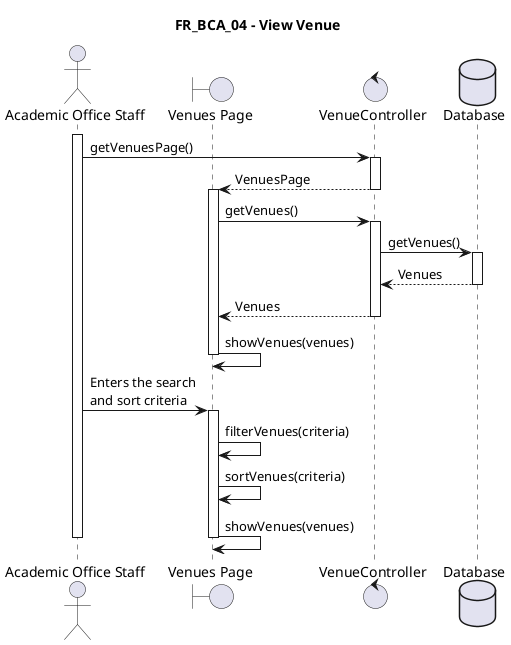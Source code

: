@startuml FR_BCA_04
title FR_BCA_04 - View Venue
skinparam maxMessageSize 125

actor "Academic Office Staff" as eu
boundary "Venues Page" as fe
control "VenueController" as ct
database "Database" as db

activate eu

eu -> ct ++ : getVenuesPage()
ct --> fe -- : VenuesPage

activate fe
fe -> ct ++ : getVenues()
ct -> db ++ : getVenues()
db --> ct -- : Venues
ct --> fe -- : Venues
fe -> fe -- : showVenues(venues)

eu -> fe ++ : Enters the search and sort criteria
fe -> fe : filterVenues(criteria)
fe -> fe : sortVenues(criteria)
fe -> fe -- : showVenues(venues)

deactivate eu

@enduml